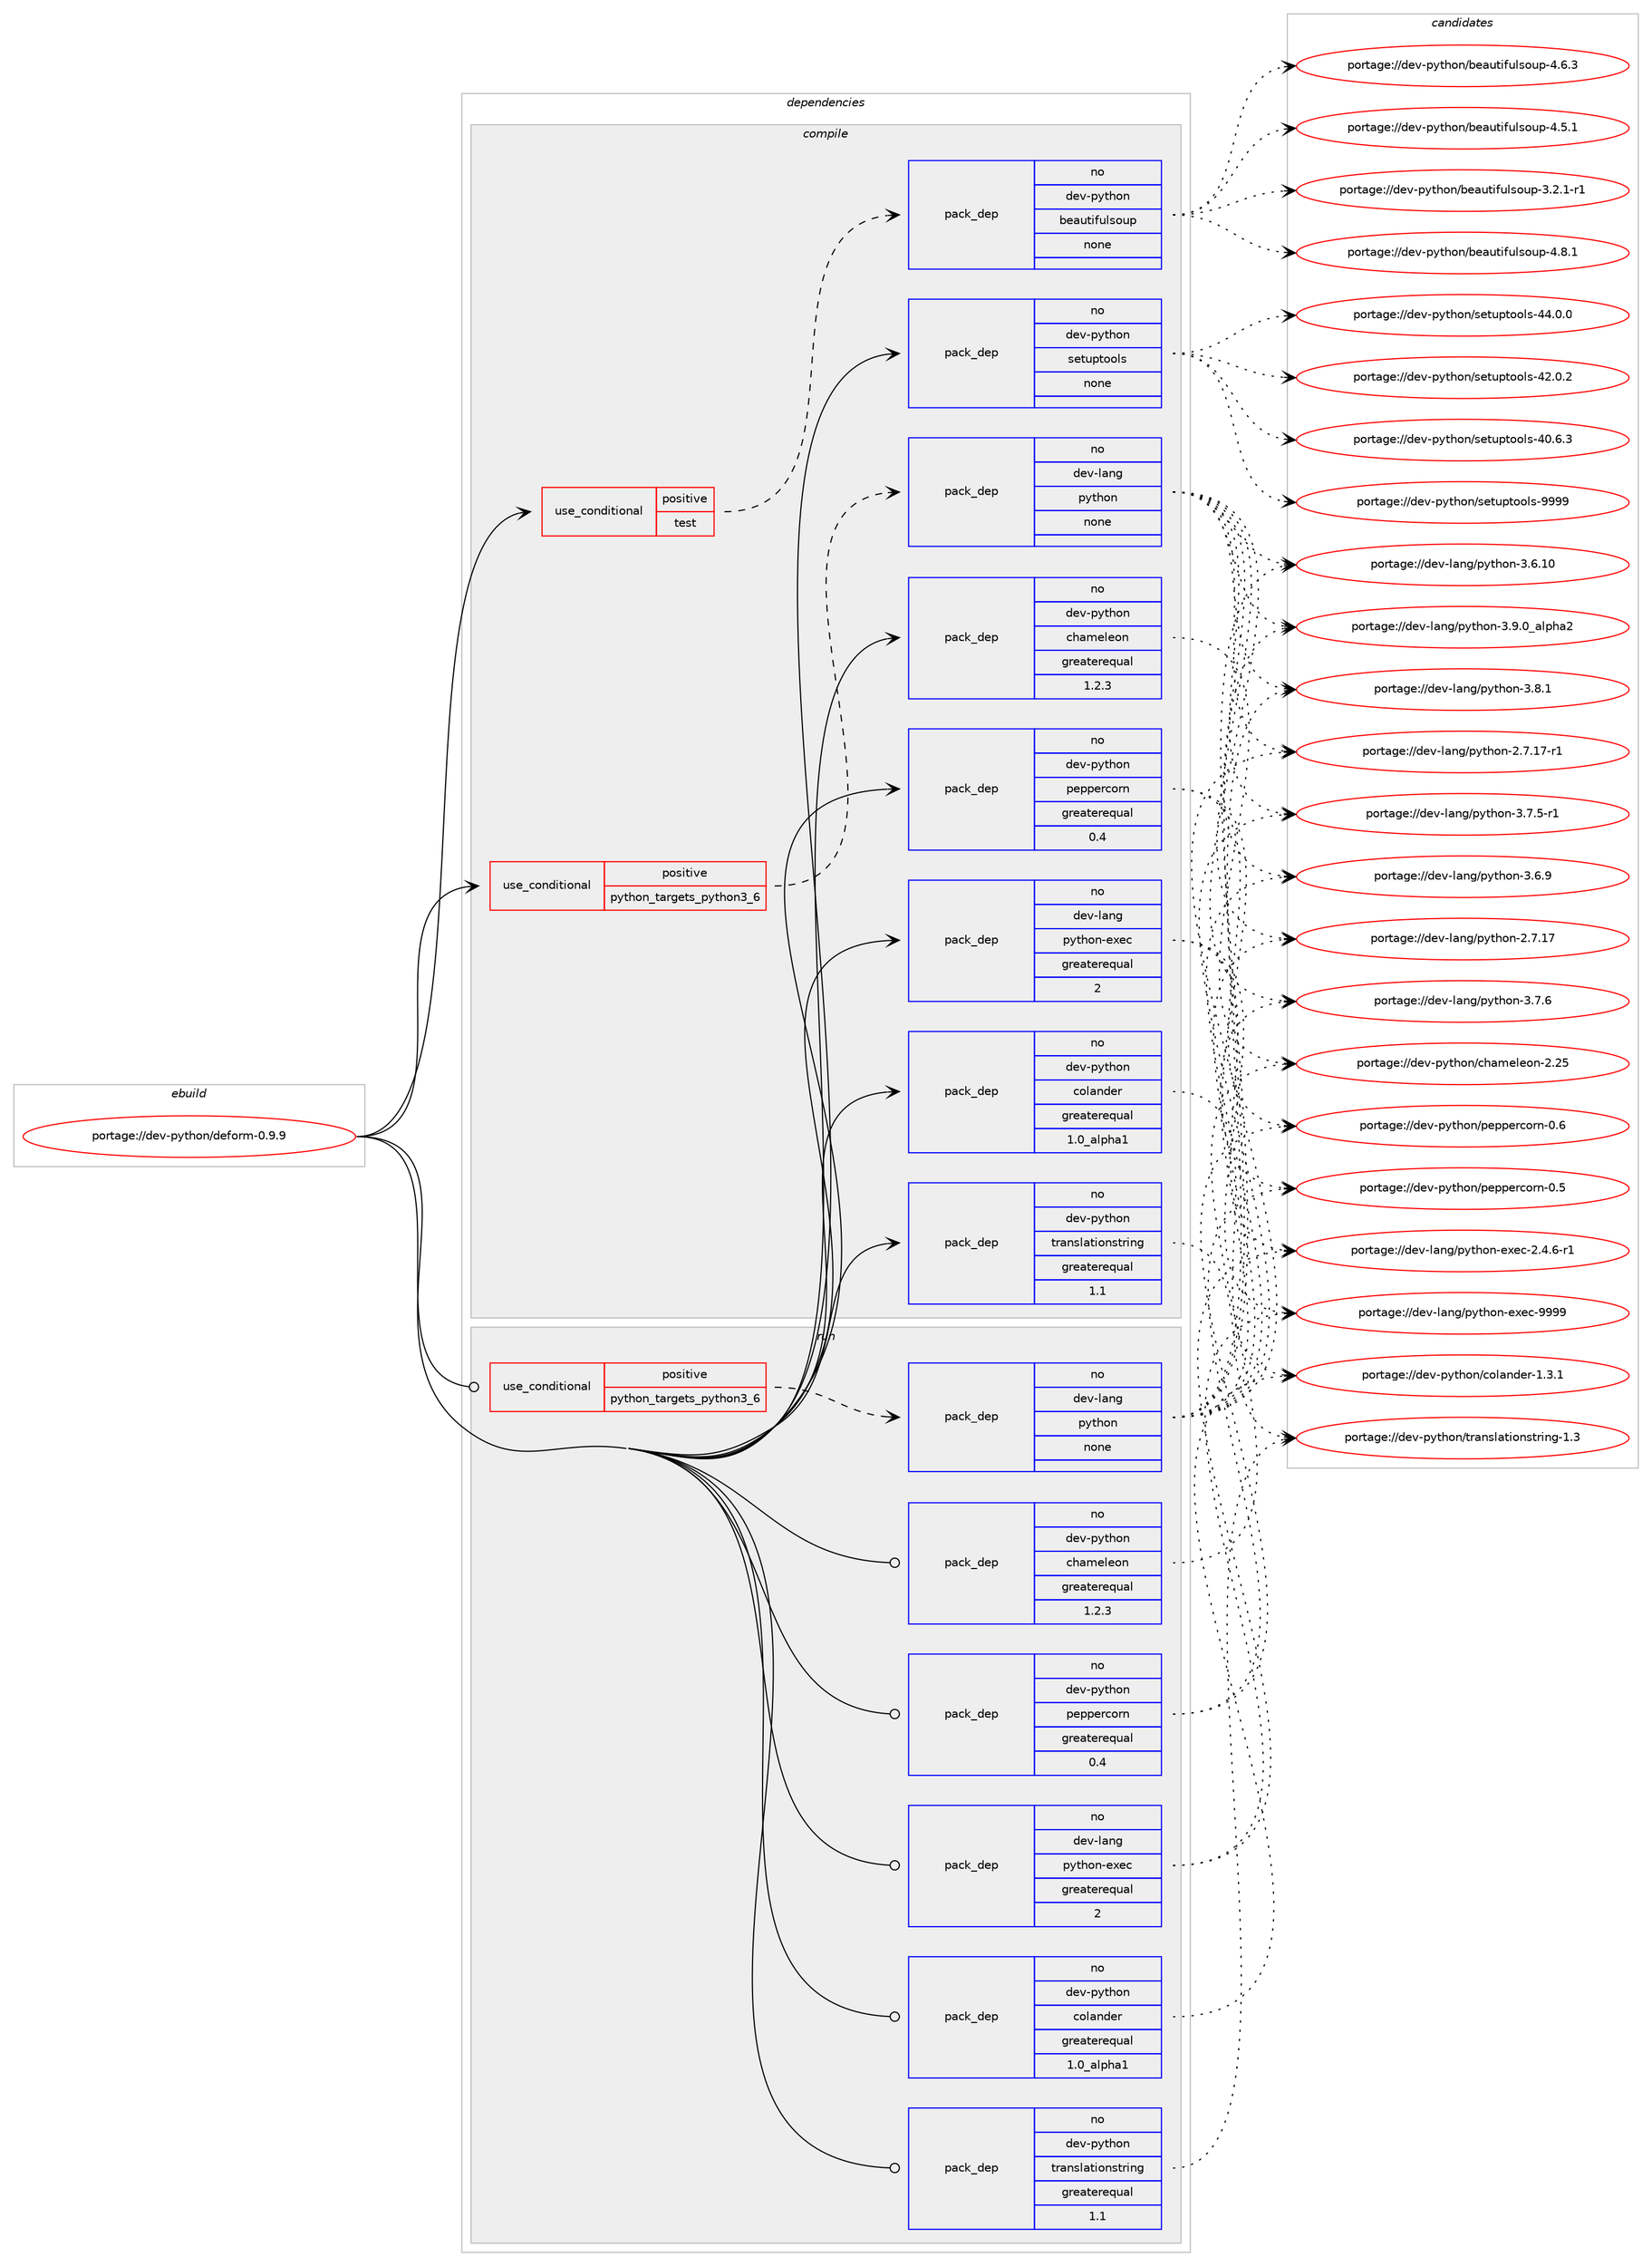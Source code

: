 digraph prolog {

# *************
# Graph options
# *************

newrank=true;
concentrate=true;
compound=true;
graph [rankdir=LR,fontname=Helvetica,fontsize=10,ranksep=1.5];#, ranksep=2.5, nodesep=0.2];
edge  [arrowhead=vee];
node  [fontname=Helvetica,fontsize=10];

# **********
# The ebuild
# **********

subgraph cluster_leftcol {
color=gray;
label=<<i>ebuild</i>>;
id [label="portage://dev-python/deform-0.9.9", color=red, width=4, href="../dev-python/deform-0.9.9.svg"];
}

# ****************
# The dependencies
# ****************

subgraph cluster_midcol {
color=gray;
label=<<i>dependencies</i>>;
subgraph cluster_compile {
fillcolor="#eeeeee";
style=filled;
label=<<i>compile</i>>;
subgraph cond117017 {
dependency464832 [label=<<TABLE BORDER="0" CELLBORDER="1" CELLSPACING="0" CELLPADDING="4"><TR><TD ROWSPAN="3" CELLPADDING="10">use_conditional</TD></TR><TR><TD>positive</TD></TR><TR><TD>python_targets_python3_6</TD></TR></TABLE>>, shape=none, color=red];
subgraph pack342822 {
dependency464833 [label=<<TABLE BORDER="0" CELLBORDER="1" CELLSPACING="0" CELLPADDING="4" WIDTH="220"><TR><TD ROWSPAN="6" CELLPADDING="30">pack_dep</TD></TR><TR><TD WIDTH="110">no</TD></TR><TR><TD>dev-lang</TD></TR><TR><TD>python</TD></TR><TR><TD>none</TD></TR><TR><TD></TD></TR></TABLE>>, shape=none, color=blue];
}
dependency464832:e -> dependency464833:w [weight=20,style="dashed",arrowhead="vee"];
}
id:e -> dependency464832:w [weight=20,style="solid",arrowhead="vee"];
subgraph cond117018 {
dependency464834 [label=<<TABLE BORDER="0" CELLBORDER="1" CELLSPACING="0" CELLPADDING="4"><TR><TD ROWSPAN="3" CELLPADDING="10">use_conditional</TD></TR><TR><TD>positive</TD></TR><TR><TD>test</TD></TR></TABLE>>, shape=none, color=red];
subgraph pack342823 {
dependency464835 [label=<<TABLE BORDER="0" CELLBORDER="1" CELLSPACING="0" CELLPADDING="4" WIDTH="220"><TR><TD ROWSPAN="6" CELLPADDING="30">pack_dep</TD></TR><TR><TD WIDTH="110">no</TD></TR><TR><TD>dev-python</TD></TR><TR><TD>beautifulsoup</TD></TR><TR><TD>none</TD></TR><TR><TD></TD></TR></TABLE>>, shape=none, color=blue];
}
dependency464834:e -> dependency464835:w [weight=20,style="dashed",arrowhead="vee"];
}
id:e -> dependency464834:w [weight=20,style="solid",arrowhead="vee"];
subgraph pack342824 {
dependency464836 [label=<<TABLE BORDER="0" CELLBORDER="1" CELLSPACING="0" CELLPADDING="4" WIDTH="220"><TR><TD ROWSPAN="6" CELLPADDING="30">pack_dep</TD></TR><TR><TD WIDTH="110">no</TD></TR><TR><TD>dev-lang</TD></TR><TR><TD>python-exec</TD></TR><TR><TD>greaterequal</TD></TR><TR><TD>2</TD></TR></TABLE>>, shape=none, color=blue];
}
id:e -> dependency464836:w [weight=20,style="solid",arrowhead="vee"];
subgraph pack342825 {
dependency464837 [label=<<TABLE BORDER="0" CELLBORDER="1" CELLSPACING="0" CELLPADDING="4" WIDTH="220"><TR><TD ROWSPAN="6" CELLPADDING="30">pack_dep</TD></TR><TR><TD WIDTH="110">no</TD></TR><TR><TD>dev-python</TD></TR><TR><TD>chameleon</TD></TR><TR><TD>greaterequal</TD></TR><TR><TD>1.2.3</TD></TR></TABLE>>, shape=none, color=blue];
}
id:e -> dependency464837:w [weight=20,style="solid",arrowhead="vee"];
subgraph pack342826 {
dependency464838 [label=<<TABLE BORDER="0" CELLBORDER="1" CELLSPACING="0" CELLPADDING="4" WIDTH="220"><TR><TD ROWSPAN="6" CELLPADDING="30">pack_dep</TD></TR><TR><TD WIDTH="110">no</TD></TR><TR><TD>dev-python</TD></TR><TR><TD>colander</TD></TR><TR><TD>greaterequal</TD></TR><TR><TD>1.0_alpha1</TD></TR></TABLE>>, shape=none, color=blue];
}
id:e -> dependency464838:w [weight=20,style="solid",arrowhead="vee"];
subgraph pack342827 {
dependency464839 [label=<<TABLE BORDER="0" CELLBORDER="1" CELLSPACING="0" CELLPADDING="4" WIDTH="220"><TR><TD ROWSPAN="6" CELLPADDING="30">pack_dep</TD></TR><TR><TD WIDTH="110">no</TD></TR><TR><TD>dev-python</TD></TR><TR><TD>peppercorn</TD></TR><TR><TD>greaterequal</TD></TR><TR><TD>0.4</TD></TR></TABLE>>, shape=none, color=blue];
}
id:e -> dependency464839:w [weight=20,style="solid",arrowhead="vee"];
subgraph pack342828 {
dependency464840 [label=<<TABLE BORDER="0" CELLBORDER="1" CELLSPACING="0" CELLPADDING="4" WIDTH="220"><TR><TD ROWSPAN="6" CELLPADDING="30">pack_dep</TD></TR><TR><TD WIDTH="110">no</TD></TR><TR><TD>dev-python</TD></TR><TR><TD>setuptools</TD></TR><TR><TD>none</TD></TR><TR><TD></TD></TR></TABLE>>, shape=none, color=blue];
}
id:e -> dependency464840:w [weight=20,style="solid",arrowhead="vee"];
subgraph pack342829 {
dependency464841 [label=<<TABLE BORDER="0" CELLBORDER="1" CELLSPACING="0" CELLPADDING="4" WIDTH="220"><TR><TD ROWSPAN="6" CELLPADDING="30">pack_dep</TD></TR><TR><TD WIDTH="110">no</TD></TR><TR><TD>dev-python</TD></TR><TR><TD>translationstring</TD></TR><TR><TD>greaterequal</TD></TR><TR><TD>1.1</TD></TR></TABLE>>, shape=none, color=blue];
}
id:e -> dependency464841:w [weight=20,style="solid",arrowhead="vee"];
}
subgraph cluster_compileandrun {
fillcolor="#eeeeee";
style=filled;
label=<<i>compile and run</i>>;
}
subgraph cluster_run {
fillcolor="#eeeeee";
style=filled;
label=<<i>run</i>>;
subgraph cond117019 {
dependency464842 [label=<<TABLE BORDER="0" CELLBORDER="1" CELLSPACING="0" CELLPADDING="4"><TR><TD ROWSPAN="3" CELLPADDING="10">use_conditional</TD></TR><TR><TD>positive</TD></TR><TR><TD>python_targets_python3_6</TD></TR></TABLE>>, shape=none, color=red];
subgraph pack342830 {
dependency464843 [label=<<TABLE BORDER="0" CELLBORDER="1" CELLSPACING="0" CELLPADDING="4" WIDTH="220"><TR><TD ROWSPAN="6" CELLPADDING="30">pack_dep</TD></TR><TR><TD WIDTH="110">no</TD></TR><TR><TD>dev-lang</TD></TR><TR><TD>python</TD></TR><TR><TD>none</TD></TR><TR><TD></TD></TR></TABLE>>, shape=none, color=blue];
}
dependency464842:e -> dependency464843:w [weight=20,style="dashed",arrowhead="vee"];
}
id:e -> dependency464842:w [weight=20,style="solid",arrowhead="odot"];
subgraph pack342831 {
dependency464844 [label=<<TABLE BORDER="0" CELLBORDER="1" CELLSPACING="0" CELLPADDING="4" WIDTH="220"><TR><TD ROWSPAN="6" CELLPADDING="30">pack_dep</TD></TR><TR><TD WIDTH="110">no</TD></TR><TR><TD>dev-lang</TD></TR><TR><TD>python-exec</TD></TR><TR><TD>greaterequal</TD></TR><TR><TD>2</TD></TR></TABLE>>, shape=none, color=blue];
}
id:e -> dependency464844:w [weight=20,style="solid",arrowhead="odot"];
subgraph pack342832 {
dependency464845 [label=<<TABLE BORDER="0" CELLBORDER="1" CELLSPACING="0" CELLPADDING="4" WIDTH="220"><TR><TD ROWSPAN="6" CELLPADDING="30">pack_dep</TD></TR><TR><TD WIDTH="110">no</TD></TR><TR><TD>dev-python</TD></TR><TR><TD>chameleon</TD></TR><TR><TD>greaterequal</TD></TR><TR><TD>1.2.3</TD></TR></TABLE>>, shape=none, color=blue];
}
id:e -> dependency464845:w [weight=20,style="solid",arrowhead="odot"];
subgraph pack342833 {
dependency464846 [label=<<TABLE BORDER="0" CELLBORDER="1" CELLSPACING="0" CELLPADDING="4" WIDTH="220"><TR><TD ROWSPAN="6" CELLPADDING="30">pack_dep</TD></TR><TR><TD WIDTH="110">no</TD></TR><TR><TD>dev-python</TD></TR><TR><TD>colander</TD></TR><TR><TD>greaterequal</TD></TR><TR><TD>1.0_alpha1</TD></TR></TABLE>>, shape=none, color=blue];
}
id:e -> dependency464846:w [weight=20,style="solid",arrowhead="odot"];
subgraph pack342834 {
dependency464847 [label=<<TABLE BORDER="0" CELLBORDER="1" CELLSPACING="0" CELLPADDING="4" WIDTH="220"><TR><TD ROWSPAN="6" CELLPADDING="30">pack_dep</TD></TR><TR><TD WIDTH="110">no</TD></TR><TR><TD>dev-python</TD></TR><TR><TD>peppercorn</TD></TR><TR><TD>greaterequal</TD></TR><TR><TD>0.4</TD></TR></TABLE>>, shape=none, color=blue];
}
id:e -> dependency464847:w [weight=20,style="solid",arrowhead="odot"];
subgraph pack342835 {
dependency464848 [label=<<TABLE BORDER="0" CELLBORDER="1" CELLSPACING="0" CELLPADDING="4" WIDTH="220"><TR><TD ROWSPAN="6" CELLPADDING="30">pack_dep</TD></TR><TR><TD WIDTH="110">no</TD></TR><TR><TD>dev-python</TD></TR><TR><TD>translationstring</TD></TR><TR><TD>greaterequal</TD></TR><TR><TD>1.1</TD></TR></TABLE>>, shape=none, color=blue];
}
id:e -> dependency464848:w [weight=20,style="solid",arrowhead="odot"];
}
}

# **************
# The candidates
# **************

subgraph cluster_choices {
rank=same;
color=gray;
label=<<i>candidates</i>>;

subgraph choice342822 {
color=black;
nodesep=1;
choice10010111845108971101034711212111610411111045514657464895971081121049750 [label="portage://dev-lang/python-3.9.0_alpha2", color=red, width=4,href="../dev-lang/python-3.9.0_alpha2.svg"];
choice100101118451089711010347112121116104111110455146564649 [label="portage://dev-lang/python-3.8.1", color=red, width=4,href="../dev-lang/python-3.8.1.svg"];
choice100101118451089711010347112121116104111110455146554654 [label="portage://dev-lang/python-3.7.6", color=red, width=4,href="../dev-lang/python-3.7.6.svg"];
choice1001011184510897110103471121211161041111104551465546534511449 [label="portage://dev-lang/python-3.7.5-r1", color=red, width=4,href="../dev-lang/python-3.7.5-r1.svg"];
choice100101118451089711010347112121116104111110455146544657 [label="portage://dev-lang/python-3.6.9", color=red, width=4,href="../dev-lang/python-3.6.9.svg"];
choice10010111845108971101034711212111610411111045514654464948 [label="portage://dev-lang/python-3.6.10", color=red, width=4,href="../dev-lang/python-3.6.10.svg"];
choice100101118451089711010347112121116104111110455046554649554511449 [label="portage://dev-lang/python-2.7.17-r1", color=red, width=4,href="../dev-lang/python-2.7.17-r1.svg"];
choice10010111845108971101034711212111610411111045504655464955 [label="portage://dev-lang/python-2.7.17", color=red, width=4,href="../dev-lang/python-2.7.17.svg"];
dependency464833:e -> choice10010111845108971101034711212111610411111045514657464895971081121049750:w [style=dotted,weight="100"];
dependency464833:e -> choice100101118451089711010347112121116104111110455146564649:w [style=dotted,weight="100"];
dependency464833:e -> choice100101118451089711010347112121116104111110455146554654:w [style=dotted,weight="100"];
dependency464833:e -> choice1001011184510897110103471121211161041111104551465546534511449:w [style=dotted,weight="100"];
dependency464833:e -> choice100101118451089711010347112121116104111110455146544657:w [style=dotted,weight="100"];
dependency464833:e -> choice10010111845108971101034711212111610411111045514654464948:w [style=dotted,weight="100"];
dependency464833:e -> choice100101118451089711010347112121116104111110455046554649554511449:w [style=dotted,weight="100"];
dependency464833:e -> choice10010111845108971101034711212111610411111045504655464955:w [style=dotted,weight="100"];
}
subgraph choice342823 {
color=black;
nodesep=1;
choice10010111845112121116104111110479810197117116105102117108115111117112455246564649 [label="portage://dev-python/beautifulsoup-4.8.1", color=red, width=4,href="../dev-python/beautifulsoup-4.8.1.svg"];
choice10010111845112121116104111110479810197117116105102117108115111117112455246544651 [label="portage://dev-python/beautifulsoup-4.6.3", color=red, width=4,href="../dev-python/beautifulsoup-4.6.3.svg"];
choice10010111845112121116104111110479810197117116105102117108115111117112455246534649 [label="portage://dev-python/beautifulsoup-4.5.1", color=red, width=4,href="../dev-python/beautifulsoup-4.5.1.svg"];
choice100101118451121211161041111104798101971171161051021171081151111171124551465046494511449 [label="portage://dev-python/beautifulsoup-3.2.1-r1", color=red, width=4,href="../dev-python/beautifulsoup-3.2.1-r1.svg"];
dependency464835:e -> choice10010111845112121116104111110479810197117116105102117108115111117112455246564649:w [style=dotted,weight="100"];
dependency464835:e -> choice10010111845112121116104111110479810197117116105102117108115111117112455246544651:w [style=dotted,weight="100"];
dependency464835:e -> choice10010111845112121116104111110479810197117116105102117108115111117112455246534649:w [style=dotted,weight="100"];
dependency464835:e -> choice100101118451121211161041111104798101971171161051021171081151111171124551465046494511449:w [style=dotted,weight="100"];
}
subgraph choice342824 {
color=black;
nodesep=1;
choice10010111845108971101034711212111610411111045101120101994557575757 [label="portage://dev-lang/python-exec-9999", color=red, width=4,href="../dev-lang/python-exec-9999.svg"];
choice10010111845108971101034711212111610411111045101120101994550465246544511449 [label="portage://dev-lang/python-exec-2.4.6-r1", color=red, width=4,href="../dev-lang/python-exec-2.4.6-r1.svg"];
dependency464836:e -> choice10010111845108971101034711212111610411111045101120101994557575757:w [style=dotted,weight="100"];
dependency464836:e -> choice10010111845108971101034711212111610411111045101120101994550465246544511449:w [style=dotted,weight="100"];
}
subgraph choice342825 {
color=black;
nodesep=1;
choice100101118451121211161041111104799104971091011081011111104550465053 [label="portage://dev-python/chameleon-2.25", color=red, width=4,href="../dev-python/chameleon-2.25.svg"];
dependency464837:e -> choice100101118451121211161041111104799104971091011081011111104550465053:w [style=dotted,weight="100"];
}
subgraph choice342826 {
color=black;
nodesep=1;
choice10010111845112121116104111110479911110897110100101114454946514649 [label="portage://dev-python/colander-1.3.1", color=red, width=4,href="../dev-python/colander-1.3.1.svg"];
dependency464838:e -> choice10010111845112121116104111110479911110897110100101114454946514649:w [style=dotted,weight="100"];
}
subgraph choice342827 {
color=black;
nodesep=1;
choice10010111845112121116104111110471121011121121011149911111411045484654 [label="portage://dev-python/peppercorn-0.6", color=red, width=4,href="../dev-python/peppercorn-0.6.svg"];
choice10010111845112121116104111110471121011121121011149911111411045484653 [label="portage://dev-python/peppercorn-0.5", color=red, width=4,href="../dev-python/peppercorn-0.5.svg"];
dependency464839:e -> choice10010111845112121116104111110471121011121121011149911111411045484654:w [style=dotted,weight="100"];
dependency464839:e -> choice10010111845112121116104111110471121011121121011149911111411045484653:w [style=dotted,weight="100"];
}
subgraph choice342828 {
color=black;
nodesep=1;
choice10010111845112121116104111110471151011161171121161111111081154557575757 [label="portage://dev-python/setuptools-9999", color=red, width=4,href="../dev-python/setuptools-9999.svg"];
choice100101118451121211161041111104711510111611711211611111110811545525246484648 [label="portage://dev-python/setuptools-44.0.0", color=red, width=4,href="../dev-python/setuptools-44.0.0.svg"];
choice100101118451121211161041111104711510111611711211611111110811545525046484650 [label="portage://dev-python/setuptools-42.0.2", color=red, width=4,href="../dev-python/setuptools-42.0.2.svg"];
choice100101118451121211161041111104711510111611711211611111110811545524846544651 [label="portage://dev-python/setuptools-40.6.3", color=red, width=4,href="../dev-python/setuptools-40.6.3.svg"];
dependency464840:e -> choice10010111845112121116104111110471151011161171121161111111081154557575757:w [style=dotted,weight="100"];
dependency464840:e -> choice100101118451121211161041111104711510111611711211611111110811545525246484648:w [style=dotted,weight="100"];
dependency464840:e -> choice100101118451121211161041111104711510111611711211611111110811545525046484650:w [style=dotted,weight="100"];
dependency464840:e -> choice100101118451121211161041111104711510111611711211611111110811545524846544651:w [style=dotted,weight="100"];
}
subgraph choice342829 {
color=black;
nodesep=1;
choice1001011184511212111610411111047116114971101151089711610511111011511611410511010345494651 [label="portage://dev-python/translationstring-1.3", color=red, width=4,href="../dev-python/translationstring-1.3.svg"];
dependency464841:e -> choice1001011184511212111610411111047116114971101151089711610511111011511611410511010345494651:w [style=dotted,weight="100"];
}
subgraph choice342830 {
color=black;
nodesep=1;
choice10010111845108971101034711212111610411111045514657464895971081121049750 [label="portage://dev-lang/python-3.9.0_alpha2", color=red, width=4,href="../dev-lang/python-3.9.0_alpha2.svg"];
choice100101118451089711010347112121116104111110455146564649 [label="portage://dev-lang/python-3.8.1", color=red, width=4,href="../dev-lang/python-3.8.1.svg"];
choice100101118451089711010347112121116104111110455146554654 [label="portage://dev-lang/python-3.7.6", color=red, width=4,href="../dev-lang/python-3.7.6.svg"];
choice1001011184510897110103471121211161041111104551465546534511449 [label="portage://dev-lang/python-3.7.5-r1", color=red, width=4,href="../dev-lang/python-3.7.5-r1.svg"];
choice100101118451089711010347112121116104111110455146544657 [label="portage://dev-lang/python-3.6.9", color=red, width=4,href="../dev-lang/python-3.6.9.svg"];
choice10010111845108971101034711212111610411111045514654464948 [label="portage://dev-lang/python-3.6.10", color=red, width=4,href="../dev-lang/python-3.6.10.svg"];
choice100101118451089711010347112121116104111110455046554649554511449 [label="portage://dev-lang/python-2.7.17-r1", color=red, width=4,href="../dev-lang/python-2.7.17-r1.svg"];
choice10010111845108971101034711212111610411111045504655464955 [label="portage://dev-lang/python-2.7.17", color=red, width=4,href="../dev-lang/python-2.7.17.svg"];
dependency464843:e -> choice10010111845108971101034711212111610411111045514657464895971081121049750:w [style=dotted,weight="100"];
dependency464843:e -> choice100101118451089711010347112121116104111110455146564649:w [style=dotted,weight="100"];
dependency464843:e -> choice100101118451089711010347112121116104111110455146554654:w [style=dotted,weight="100"];
dependency464843:e -> choice1001011184510897110103471121211161041111104551465546534511449:w [style=dotted,weight="100"];
dependency464843:e -> choice100101118451089711010347112121116104111110455146544657:w [style=dotted,weight="100"];
dependency464843:e -> choice10010111845108971101034711212111610411111045514654464948:w [style=dotted,weight="100"];
dependency464843:e -> choice100101118451089711010347112121116104111110455046554649554511449:w [style=dotted,weight="100"];
dependency464843:e -> choice10010111845108971101034711212111610411111045504655464955:w [style=dotted,weight="100"];
}
subgraph choice342831 {
color=black;
nodesep=1;
choice10010111845108971101034711212111610411111045101120101994557575757 [label="portage://dev-lang/python-exec-9999", color=red, width=4,href="../dev-lang/python-exec-9999.svg"];
choice10010111845108971101034711212111610411111045101120101994550465246544511449 [label="portage://dev-lang/python-exec-2.4.6-r1", color=red, width=4,href="../dev-lang/python-exec-2.4.6-r1.svg"];
dependency464844:e -> choice10010111845108971101034711212111610411111045101120101994557575757:w [style=dotted,weight="100"];
dependency464844:e -> choice10010111845108971101034711212111610411111045101120101994550465246544511449:w [style=dotted,weight="100"];
}
subgraph choice342832 {
color=black;
nodesep=1;
choice100101118451121211161041111104799104971091011081011111104550465053 [label="portage://dev-python/chameleon-2.25", color=red, width=4,href="../dev-python/chameleon-2.25.svg"];
dependency464845:e -> choice100101118451121211161041111104799104971091011081011111104550465053:w [style=dotted,weight="100"];
}
subgraph choice342833 {
color=black;
nodesep=1;
choice10010111845112121116104111110479911110897110100101114454946514649 [label="portage://dev-python/colander-1.3.1", color=red, width=4,href="../dev-python/colander-1.3.1.svg"];
dependency464846:e -> choice10010111845112121116104111110479911110897110100101114454946514649:w [style=dotted,weight="100"];
}
subgraph choice342834 {
color=black;
nodesep=1;
choice10010111845112121116104111110471121011121121011149911111411045484654 [label="portage://dev-python/peppercorn-0.6", color=red, width=4,href="../dev-python/peppercorn-0.6.svg"];
choice10010111845112121116104111110471121011121121011149911111411045484653 [label="portage://dev-python/peppercorn-0.5", color=red, width=4,href="../dev-python/peppercorn-0.5.svg"];
dependency464847:e -> choice10010111845112121116104111110471121011121121011149911111411045484654:w [style=dotted,weight="100"];
dependency464847:e -> choice10010111845112121116104111110471121011121121011149911111411045484653:w [style=dotted,weight="100"];
}
subgraph choice342835 {
color=black;
nodesep=1;
choice1001011184511212111610411111047116114971101151089711610511111011511611410511010345494651 [label="portage://dev-python/translationstring-1.3", color=red, width=4,href="../dev-python/translationstring-1.3.svg"];
dependency464848:e -> choice1001011184511212111610411111047116114971101151089711610511111011511611410511010345494651:w [style=dotted,weight="100"];
}
}

}
